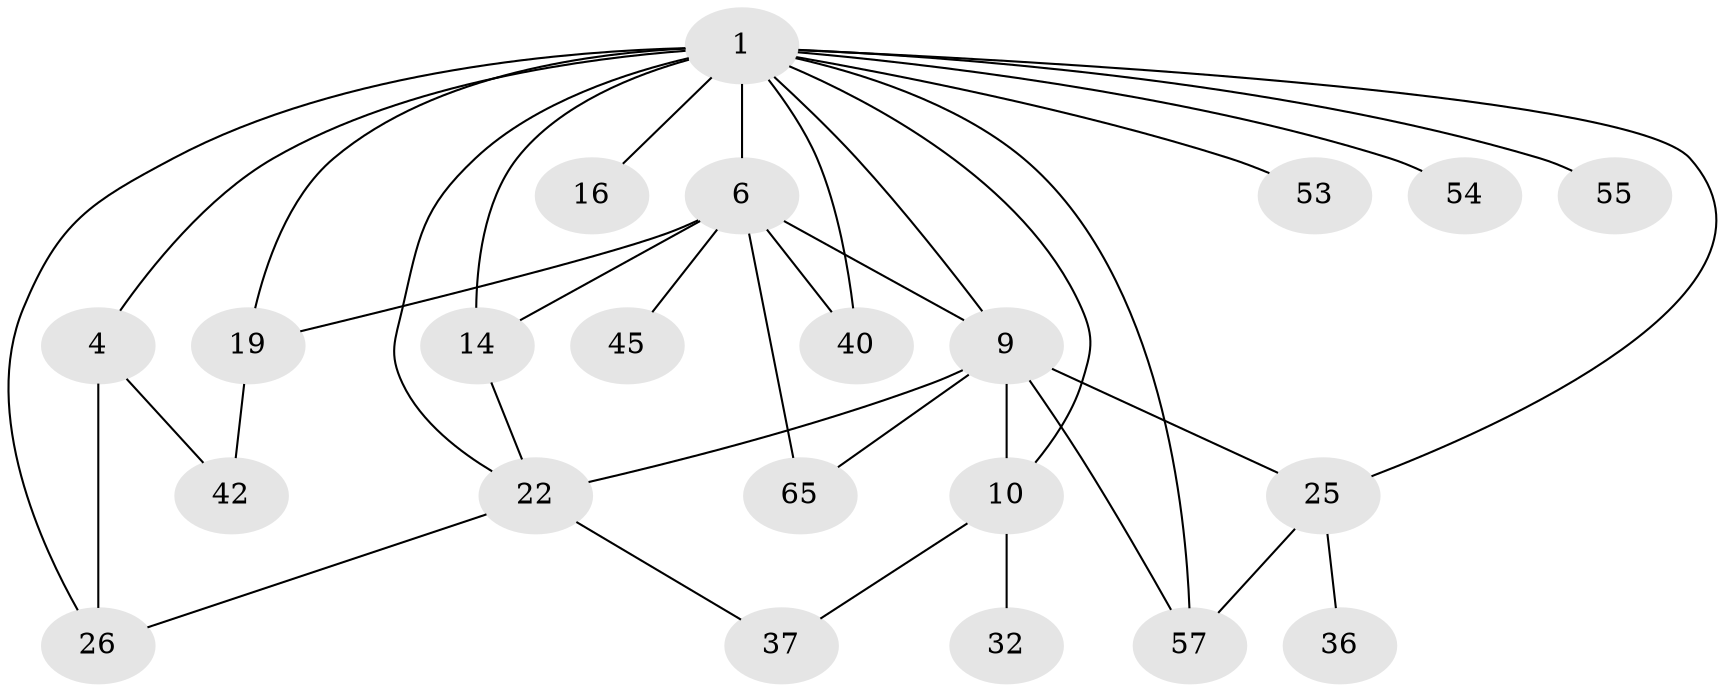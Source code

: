// original degree distribution, {5: 0.0945945945945946, 3: 0.24324324324324326, 4: 0.17567567567567569, 6: 0.04054054054054054, 2: 0.24324324324324326, 1: 0.20270270270270271}
// Generated by graph-tools (version 1.1) at 2025/17/03/04/25 18:17:03]
// undirected, 22 vertices, 36 edges
graph export_dot {
graph [start="1"]
  node [color=gray90,style=filled];
  1 [super="+8+20+3+2"];
  4 [super="+21"];
  6 [super="+52+7+34"];
  9 [super="+60"];
  10 [super="+30"];
  14;
  16;
  19 [super="+39+68+33"];
  22 [super="+24"];
  25 [super="+27"];
  26 [super="+49"];
  32;
  36;
  37 [super="+69"];
  40;
  42 [super="+50"];
  45;
  53;
  54;
  55 [super="+56"];
  57 [super="+61+59"];
  65 [super="+66"];
  1 -- 9 [weight=2];
  1 -- 10 [weight=2];
  1 -- 16;
  1 -- 22;
  1 -- 54;
  1 -- 57;
  1 -- 53;
  1 -- 19 [weight=6];
  1 -- 4 [weight=2];
  1 -- 6 [weight=3];
  1 -- 40;
  1 -- 14;
  1 -- 55 [weight=2];
  1 -- 25;
  1 -- 26;
  4 -- 42;
  4 -- 26 [weight=2];
  6 -- 65;
  6 -- 40;
  6 -- 9;
  6 -- 45;
  6 -- 14;
  6 -- 19 [weight=2];
  9 -- 10;
  9 -- 65;
  9 -- 22 [weight=2];
  9 -- 57;
  9 -- 25;
  10 -- 32;
  10 -- 37;
  14 -- 22;
  19 -- 42;
  22 -- 37;
  22 -- 26;
  25 -- 36;
  25 -- 57;
}
